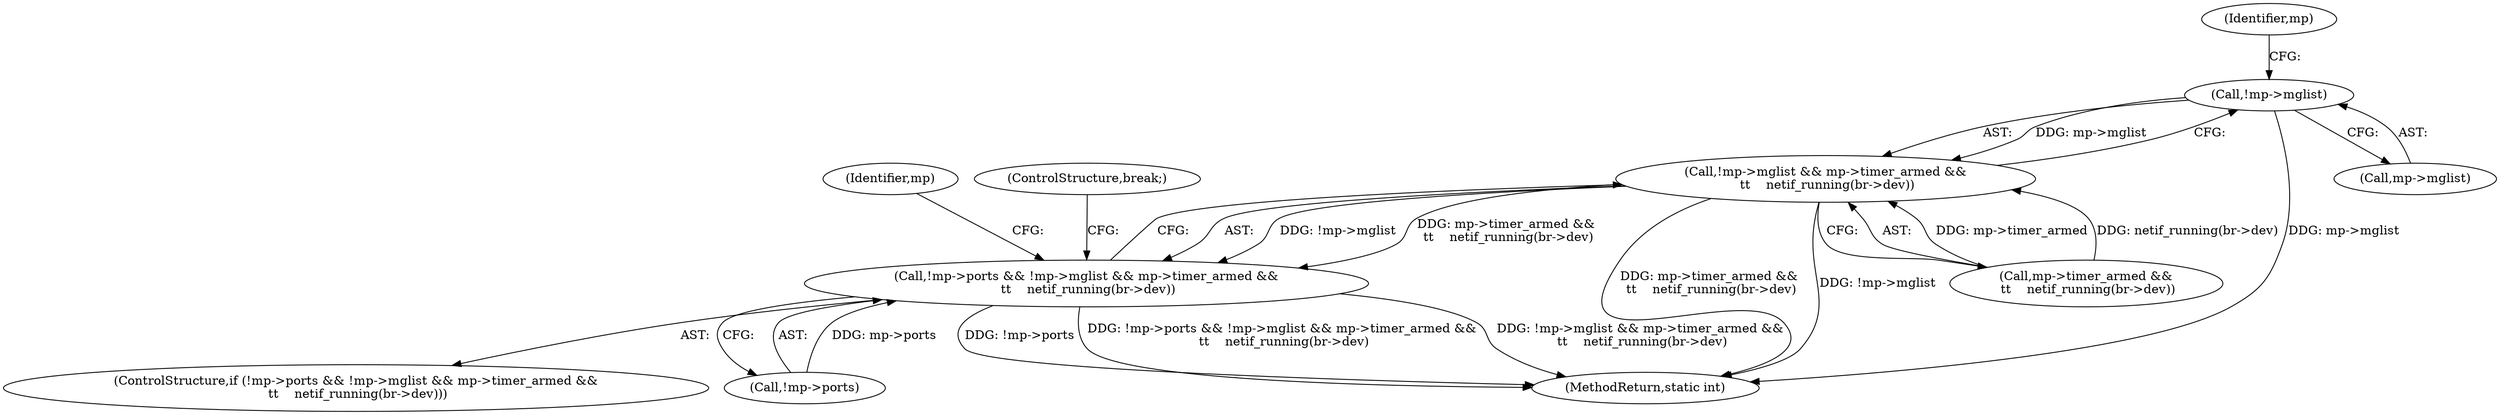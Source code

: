 digraph "0_linux_c7e8e8a8f7a70b343ca1e0f90a31e35ab2d16de1@pointer" {
"1000282" [label="(Call,!mp->mglist)"];
"1000281" [label="(Call,!mp->mglist && mp->timer_armed &&\n \t\t    netif_running(br->dev))"];
"1000276" [label="(Call,!mp->ports && !mp->mglist && mp->timer_armed &&\n \t\t    netif_running(br->dev))"];
"1000281" [label="(Call,!mp->mglist && mp->timer_armed &&\n \t\t    netif_running(br->dev))"];
"1000282" [label="(Call,!mp->mglist)"];
"1000275" [label="(ControlStructure,if (!mp->ports && !mp->mglist && mp->timer_armed &&\n \t\t    netif_running(br->dev)))"];
"1000309" [label="(MethodReturn,static int)"];
"1000286" [label="(Call,mp->timer_armed &&\n \t\t    netif_running(br->dev))"];
"1000276" [label="(Call,!mp->ports && !mp->mglist && mp->timer_armed &&\n \t\t    netif_running(br->dev))"];
"1000288" [label="(Identifier,mp)"];
"1000297" [label="(Identifier,mp)"];
"1000283" [label="(Call,mp->mglist)"];
"1000277" [label="(Call,!mp->ports)"];
"1000300" [label="(ControlStructure,break;)"];
"1000282" -> "1000281"  [label="AST: "];
"1000282" -> "1000283"  [label="CFG: "];
"1000283" -> "1000282"  [label="AST: "];
"1000288" -> "1000282"  [label="CFG: "];
"1000281" -> "1000282"  [label="CFG: "];
"1000282" -> "1000309"  [label="DDG: mp->mglist"];
"1000282" -> "1000281"  [label="DDG: mp->mglist"];
"1000281" -> "1000276"  [label="AST: "];
"1000281" -> "1000286"  [label="CFG: "];
"1000286" -> "1000281"  [label="AST: "];
"1000276" -> "1000281"  [label="CFG: "];
"1000281" -> "1000309"  [label="DDG: mp->timer_armed &&\n \t\t    netif_running(br->dev)"];
"1000281" -> "1000309"  [label="DDG: !mp->mglist"];
"1000281" -> "1000276"  [label="DDG: !mp->mglist"];
"1000281" -> "1000276"  [label="DDG: mp->timer_armed &&\n \t\t    netif_running(br->dev)"];
"1000286" -> "1000281"  [label="DDG: mp->timer_armed"];
"1000286" -> "1000281"  [label="DDG: netif_running(br->dev)"];
"1000276" -> "1000275"  [label="AST: "];
"1000276" -> "1000277"  [label="CFG: "];
"1000277" -> "1000276"  [label="AST: "];
"1000297" -> "1000276"  [label="CFG: "];
"1000300" -> "1000276"  [label="CFG: "];
"1000276" -> "1000309"  [label="DDG: !mp->ports && !mp->mglist && mp->timer_armed &&\n \t\t    netif_running(br->dev)"];
"1000276" -> "1000309"  [label="DDG: !mp->mglist && mp->timer_armed &&\n \t\t    netif_running(br->dev)"];
"1000276" -> "1000309"  [label="DDG: !mp->ports"];
"1000277" -> "1000276"  [label="DDG: mp->ports"];
}
